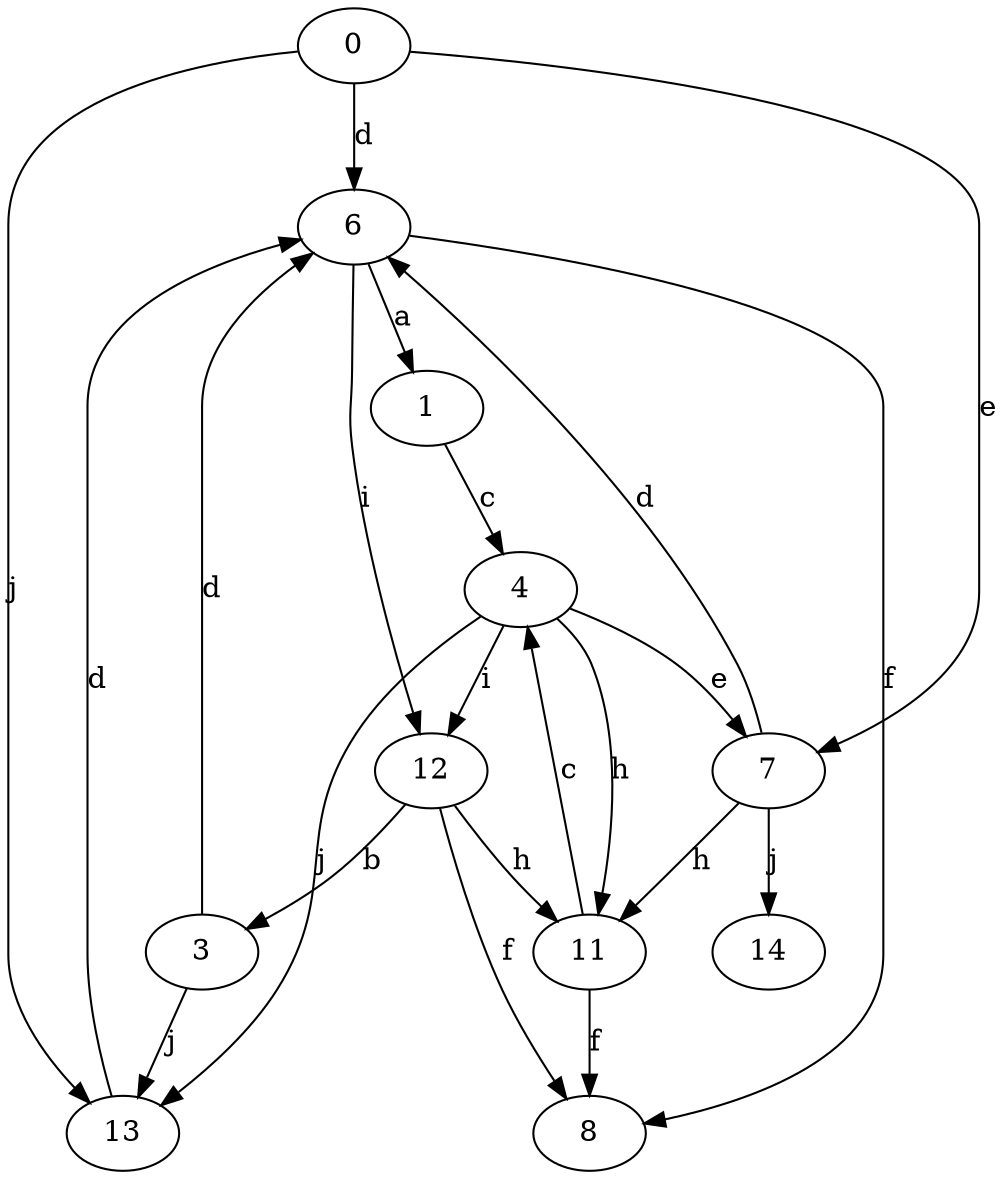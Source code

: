 strict digraph  {
0;
1;
3;
4;
6;
7;
8;
11;
12;
13;
14;
0 -> 6  [label=d];
0 -> 7  [label=e];
0 -> 13  [label=j];
1 -> 4  [label=c];
3 -> 6  [label=d];
3 -> 13  [label=j];
4 -> 7  [label=e];
4 -> 11  [label=h];
4 -> 12  [label=i];
4 -> 13  [label=j];
6 -> 1  [label=a];
6 -> 8  [label=f];
6 -> 12  [label=i];
7 -> 6  [label=d];
7 -> 11  [label=h];
7 -> 14  [label=j];
11 -> 4  [label=c];
11 -> 8  [label=f];
12 -> 3  [label=b];
12 -> 8  [label=f];
12 -> 11  [label=h];
13 -> 6  [label=d];
}
